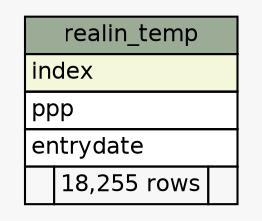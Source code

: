 // dot 2.2.1 on Windows 10 10.0
// SchemaSpy rev 590
digraph "realin_temp" {
  graph [
    rankdir="RL"
    bgcolor="#f7f7f7"
    nodesep="0.18"
    ranksep="0.46"
    fontname="Helvetica"
    fontsize="11"
  ];
  node [
    fontname="Helvetica"
    fontsize="11"
    shape="plaintext"
  ];
  edge [
    arrowsize="0.8"
  ];
  "realin_temp" [
    label=<
    <TABLE BORDER="0" CELLBORDER="1" CELLSPACING="0" BGCOLOR="#ffffff">
      <TR><TD COLSPAN="3" BGCOLOR="#9bab96" ALIGN="CENTER">realin_temp</TD></TR>
      <TR><TD PORT="index" COLSPAN="3" BGCOLOR="#f4f7da" ALIGN="LEFT">index</TD></TR>
      <TR><TD PORT="ppp" COLSPAN="3" ALIGN="LEFT">ppp</TD></TR>
      <TR><TD PORT="entrydate" COLSPAN="3" ALIGN="LEFT">entrydate</TD></TR>
      <TR><TD ALIGN="LEFT" BGCOLOR="#f7f7f7">  </TD><TD ALIGN="RIGHT" BGCOLOR="#f7f7f7">18,255 rows</TD><TD ALIGN="RIGHT" BGCOLOR="#f7f7f7">  </TD></TR>
    </TABLE>>
    URL="tables/realin_temp.html"
    tooltip="realin_temp"
  ];
}
